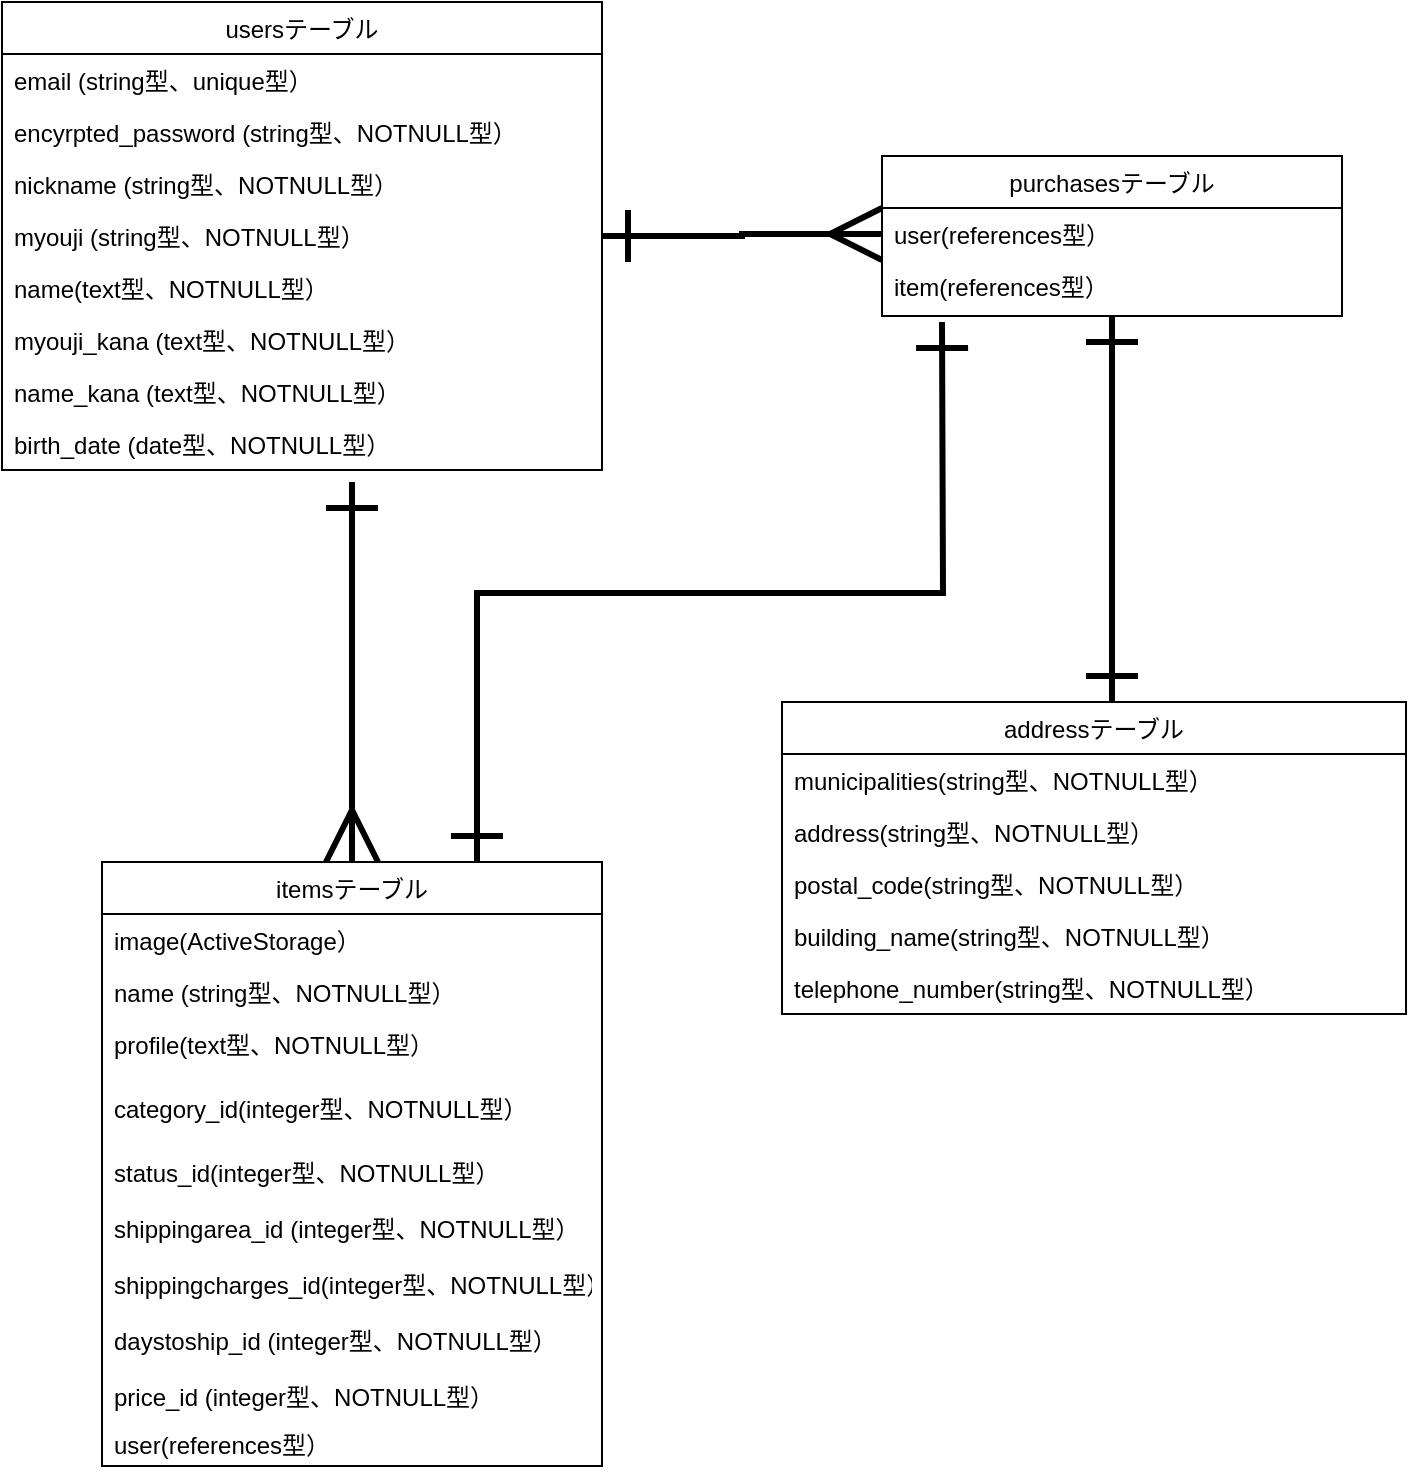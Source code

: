 <mxfile>
    <diagram id="6woxIk0xTk5z1jj0P7JH" name="ページ1">
        <mxGraphModel dx="787" dy="797" grid="1" gridSize="10" guides="1" tooltips="1" connect="1" arrows="1" fold="1" page="1" pageScale="1" pageWidth="827" pageHeight="1169" math="0" shadow="0">
            <root>
                <mxCell id="0"/>
                <mxCell id="1" parent="0"/>
                <mxCell id="3" value="usersテーブル" style="swimlane;fontStyle=0;childLayout=stackLayout;horizontal=1;startSize=26;horizontalStack=0;resizeParent=1;resizeParentMax=0;resizeLast=0;collapsible=1;marginBottom=0;" parent="1" vertex="1">
                    <mxGeometry x="10" y="130" width="300" height="234" as="geometry">
                        <mxRectangle x="70" y="130" width="50" height="26" as="alternateBounds"/>
                    </mxGeometry>
                </mxCell>
                <mxCell id="4" value="email (string型、unique型）" style="text;strokeColor=none;fillColor=none;align=left;verticalAlign=top;spacingLeft=4;spacingRight=4;overflow=hidden;rotatable=0;points=[[0,0.5],[1,0.5]];portConstraint=eastwest;" parent="3" vertex="1">
                    <mxGeometry y="26" width="300" height="26" as="geometry"/>
                </mxCell>
                <mxCell id="5" value="encyrpted_password (string型、NOTNULL型）" style="text;strokeColor=none;fillColor=none;align=left;verticalAlign=top;spacingLeft=4;spacingRight=4;overflow=hidden;rotatable=0;points=[[0,0.5],[1,0.5]];portConstraint=eastwest;" parent="3" vertex="1">
                    <mxGeometry y="52" width="300" height="26" as="geometry"/>
                </mxCell>
                <mxCell id="86" value="nickname (string型、NOTNULL型）" style="text;strokeColor=none;fillColor=none;align=left;verticalAlign=top;spacingLeft=4;spacingRight=4;overflow=hidden;rotatable=0;points=[[0,0.5],[1,0.5]];portConstraint=eastwest;" vertex="1" parent="3">
                    <mxGeometry y="78" width="300" height="26" as="geometry"/>
                </mxCell>
                <mxCell id="7" value="myouji (string型、NOTNULL型）" style="text;strokeColor=none;fillColor=none;align=left;verticalAlign=top;spacingLeft=4;spacingRight=4;overflow=hidden;rotatable=0;points=[[0,0.5],[1,0.5]];portConstraint=eastwest;" parent="3" vertex="1">
                    <mxGeometry y="104" width="300" height="26" as="geometry"/>
                </mxCell>
                <mxCell id="8" value="name(text型、NOTNULL型）" style="text;strokeColor=none;fillColor=none;align=left;verticalAlign=top;spacingLeft=4;spacingRight=4;overflow=hidden;rotatable=0;points=[[0,0.5],[1,0.5]];portConstraint=eastwest;" parent="3" vertex="1">
                    <mxGeometry y="130" width="300" height="26" as="geometry"/>
                </mxCell>
                <mxCell id="62" value="myouji_kana (text型、NOTNULL型）" style="text;strokeColor=none;fillColor=none;align=left;verticalAlign=top;spacingLeft=4;spacingRight=4;overflow=hidden;rotatable=0;points=[[0,0.5],[1,0.5]];portConstraint=eastwest;" parent="3" vertex="1">
                    <mxGeometry y="156" width="300" height="26" as="geometry"/>
                </mxCell>
                <mxCell id="46" value="name_kana (text型、NOTNULL型）" style="text;strokeColor=none;fillColor=none;align=left;verticalAlign=top;spacingLeft=4;spacingRight=4;overflow=hidden;rotatable=0;points=[[0,0.5],[1,0.5]];portConstraint=eastwest;" parent="3" vertex="1">
                    <mxGeometry y="182" width="300" height="26" as="geometry"/>
                </mxCell>
                <mxCell id="10" value="birth_date (date型、NOTNULL型）" style="text;strokeColor=none;fillColor=none;align=left;verticalAlign=top;spacingLeft=4;spacingRight=4;overflow=hidden;rotatable=0;points=[[0,0.5],[1,0.5]];portConstraint=eastwest;" parent="3" vertex="1">
                    <mxGeometry y="208" width="300" height="26" as="geometry"/>
                </mxCell>
                <mxCell id="99" style="edgeStyle=orthogonalEdgeStyle;rounded=0;orthogonalLoop=1;jettySize=auto;html=1;startArrow=ERmany;startFill=0;endArrow=ERone;endFill=0;startSize=22;endSize=22;strokeWidth=3;" edge="1" parent="1" source="11">
                    <mxGeometry relative="1" as="geometry">
                        <mxPoint x="185" y="370" as="targetPoint"/>
                    </mxGeometry>
                </mxCell>
                <mxCell id="100" style="edgeStyle=orthogonalEdgeStyle;rounded=0;orthogonalLoop=1;jettySize=auto;html=1;exitX=0.75;exitY=0;exitDx=0;exitDy=0;startArrow=ERone;startFill=0;endArrow=ERone;endFill=0;startSize=22;endSize=22;strokeWidth=3;" edge="1" parent="1" source="11">
                    <mxGeometry relative="1" as="geometry">
                        <mxPoint x="480" y="290" as="targetPoint"/>
                    </mxGeometry>
                </mxCell>
                <mxCell id="11" value="itemsテーブル" style="swimlane;fontStyle=0;childLayout=stackLayout;horizontal=1;startSize=26;horizontalStack=0;resizeParent=1;resizeParentMax=0;resizeLast=0;collapsible=1;marginBottom=0;" parent="1" vertex="1">
                    <mxGeometry x="60" y="560" width="250" height="302" as="geometry"/>
                </mxCell>
                <mxCell id="12" value="image(ActiveStorage）" style="text;strokeColor=none;fillColor=none;align=left;verticalAlign=top;spacingLeft=4;spacingRight=4;overflow=hidden;rotatable=0;points=[[0,0.5],[1,0.5]];portConstraint=eastwest;" parent="11" vertex="1">
                    <mxGeometry y="26" width="250" height="26" as="geometry"/>
                </mxCell>
                <mxCell id="13" value="name (string型、NOTNULL型）" style="text;strokeColor=none;fillColor=none;align=left;verticalAlign=top;spacingLeft=4;spacingRight=4;overflow=hidden;rotatable=0;points=[[0,0.5],[1,0.5]];portConstraint=eastwest;" parent="11" vertex="1">
                    <mxGeometry y="52" width="250" height="26" as="geometry"/>
                </mxCell>
                <mxCell id="14" value="profile(text型、NOTNULL型）" style="text;strokeColor=none;fillColor=none;align=left;verticalAlign=top;spacingLeft=4;spacingRight=4;overflow=hidden;rotatable=0;points=[[0,0.5],[1,0.5]];portConstraint=eastwest;" parent="11" vertex="1">
                    <mxGeometry y="78" width="250" height="32" as="geometry"/>
                </mxCell>
                <mxCell id="20" value="category_id(integer型、NOTNULL型）" style="text;strokeColor=none;fillColor=none;align=left;verticalAlign=top;spacingLeft=4;spacingRight=4;overflow=hidden;rotatable=0;points=[[0,0.5],[1,0.5]];portConstraint=eastwest;" parent="11" vertex="1">
                    <mxGeometry y="110" width="250" height="32" as="geometry"/>
                </mxCell>
                <mxCell id="73" value="status_id(integer型、NOTNULL型）" style="text;strokeColor=none;fillColor=none;align=left;verticalAlign=top;spacingLeft=4;spacingRight=4;overflow=hidden;rotatable=0;points=[[0,0.5],[1,0.5]];portConstraint=eastwest;" parent="11" vertex="1">
                    <mxGeometry y="142" width="250" height="28" as="geometry"/>
                </mxCell>
                <mxCell id="21" value="shippingarea_id (integer型、NOTNULL型）" style="text;strokeColor=none;fillColor=none;align=left;verticalAlign=top;spacingLeft=4;spacingRight=4;overflow=hidden;rotatable=0;points=[[0,0.5],[1,0.5]];portConstraint=eastwest;" parent="11" vertex="1">
                    <mxGeometry y="170" width="250" height="28" as="geometry"/>
                </mxCell>
                <mxCell id="66" value="shippingcharges_id(integer型、NOTNULL型）" style="text;strokeColor=none;fillColor=none;align=left;verticalAlign=top;spacingLeft=4;spacingRight=4;overflow=hidden;rotatable=0;points=[[0,0.5],[1,0.5]];portConstraint=eastwest;" parent="11" vertex="1">
                    <mxGeometry y="198" width="250" height="28" as="geometry"/>
                </mxCell>
                <mxCell id="67" value="daystoship_id (integer型、NOTNULL型）" style="text;strokeColor=none;fillColor=none;align=left;verticalAlign=top;spacingLeft=4;spacingRight=4;overflow=hidden;rotatable=0;points=[[0,0.5],[1,0.5]];portConstraint=eastwest;" parent="11" vertex="1">
                    <mxGeometry y="226" width="250" height="28" as="geometry"/>
                </mxCell>
                <mxCell id="79" value="price_id (integer型、NOTNULL型）" style="text;strokeColor=none;fillColor=none;align=left;verticalAlign=top;spacingLeft=4;spacingRight=4;overflow=hidden;rotatable=0;points=[[0,0.5],[1,0.5]];portConstraint=eastwest;" vertex="1" parent="11">
                    <mxGeometry y="254" width="250" height="24" as="geometry"/>
                </mxCell>
                <mxCell id="68" value="user(references型）" style="text;strokeColor=none;fillColor=none;align=left;verticalAlign=top;spacingLeft=4;spacingRight=4;overflow=hidden;rotatable=0;points=[[0,0.5],[1,0.5]];portConstraint=eastwest;" parent="11" vertex="1">
                    <mxGeometry y="278" width="250" height="24" as="geometry"/>
                </mxCell>
                <mxCell id="26" style="edgeStyle=orthogonalEdgeStyle;rounded=0;orthogonalLoop=1;jettySize=auto;html=1;exitX=1;exitY=0.5;exitDx=0;exitDy=0;" parent="11" source="14" target="14" edge="1">
                    <mxGeometry relative="1" as="geometry"/>
                </mxCell>
                <mxCell id="97" style="edgeStyle=orthogonalEdgeStyle;rounded=0;orthogonalLoop=1;jettySize=auto;html=1;startArrow=ERone;startFill=0;endArrow=ERone;endFill=0;startSize=22;endSize=22;strokeWidth=3;" edge="1" parent="1" source="22">
                    <mxGeometry relative="1" as="geometry">
                        <mxPoint x="565.0" y="480" as="targetPoint"/>
                    </mxGeometry>
                </mxCell>
                <mxCell id="22" value="purchasesテーブル" style="swimlane;fontStyle=0;childLayout=stackLayout;horizontal=1;startSize=26;horizontalStack=0;resizeParent=1;resizeParentMax=0;resizeLast=0;collapsible=1;marginBottom=0;" parent="1" vertex="1">
                    <mxGeometry x="450" y="207" width="230" height="80" as="geometry"/>
                </mxCell>
                <mxCell id="69" value="user(references型）" style="text;strokeColor=none;fillColor=none;align=left;verticalAlign=top;spacingLeft=4;spacingRight=4;overflow=hidden;rotatable=0;points=[[0,0.5],[1,0.5]];portConstraint=eastwest;" parent="22" vertex="1">
                    <mxGeometry y="26" width="230" height="26" as="geometry"/>
                </mxCell>
                <mxCell id="30" value="item(references型）" style="text;strokeColor=none;fillColor=none;align=left;verticalAlign=top;spacingLeft=4;spacingRight=4;overflow=hidden;rotatable=0;points=[[0,0.5],[1,0.5]];portConstraint=eastwest;" parent="22" vertex="1">
                    <mxGeometry y="52" width="230" height="28" as="geometry"/>
                </mxCell>
                <mxCell id="47" value="addressテーブル" style="swimlane;fontStyle=0;childLayout=stackLayout;horizontal=1;startSize=26;horizontalStack=0;resizeParent=1;resizeParentMax=0;resizeLast=0;collapsible=1;marginBottom=0;" parent="1" vertex="1">
                    <mxGeometry x="400" y="480" width="312" height="156" as="geometry"/>
                </mxCell>
                <mxCell id="50" value="municipalities(string型、NOTNULL型）" style="text;strokeColor=none;fillColor=none;align=left;verticalAlign=top;spacingLeft=4;spacingRight=4;overflow=hidden;rotatable=0;points=[[0,0.5],[1,0.5]];portConstraint=eastwest;" parent="47" vertex="1">
                    <mxGeometry y="26" width="312" height="26" as="geometry"/>
                </mxCell>
                <mxCell id="53" value="address(string型、NOTNULL型）" style="text;strokeColor=none;fillColor=none;align=left;verticalAlign=top;spacingLeft=4;spacingRight=4;overflow=hidden;rotatable=0;points=[[0,0.5],[1,0.5]];portConstraint=eastwest;" parent="47" vertex="1">
                    <mxGeometry y="52" width="312" height="26" as="geometry"/>
                </mxCell>
                <mxCell id="64" value="postal_code(string型、NOTNULL型）" style="text;strokeColor=none;fillColor=none;align=left;verticalAlign=top;spacingLeft=4;spacingRight=4;overflow=hidden;rotatable=0;points=[[0,0.5],[1,0.5]];portConstraint=eastwest;" parent="47" vertex="1">
                    <mxGeometry y="78" width="312" height="26" as="geometry"/>
                </mxCell>
                <mxCell id="56" value="building_name(string型、NOTNULL型）" style="text;strokeColor=none;fillColor=none;align=left;verticalAlign=top;spacingLeft=4;spacingRight=4;overflow=hidden;rotatable=0;points=[[0,0.5],[1,0.5]];portConstraint=eastwest;" parent="47" vertex="1">
                    <mxGeometry y="104" width="312" height="26" as="geometry"/>
                </mxCell>
                <mxCell id="65" value="telephone_number(string型、NOTNULL型）" style="text;strokeColor=none;fillColor=none;align=left;verticalAlign=top;spacingLeft=4;spacingRight=4;overflow=hidden;rotatable=0;points=[[0,0.5],[1,0.5]];portConstraint=eastwest;" parent="47" vertex="1">
                    <mxGeometry y="130" width="312" height="26" as="geometry"/>
                </mxCell>
                <mxCell id="95" style="edgeStyle=orthogonalEdgeStyle;rounded=0;orthogonalLoop=1;jettySize=auto;html=1;exitX=1;exitY=0.5;exitDx=0;exitDy=0;entryX=0;entryY=0.5;entryDx=0;entryDy=0;startArrow=ERone;startFill=0;endArrow=ERmany;endFill=0;startSize=22;endSize=22;strokeWidth=3;" edge="1" parent="1" source="7" target="69">
                    <mxGeometry relative="1" as="geometry"/>
                </mxCell>
            </root>
        </mxGraphModel>
    </diagram>
</mxfile>